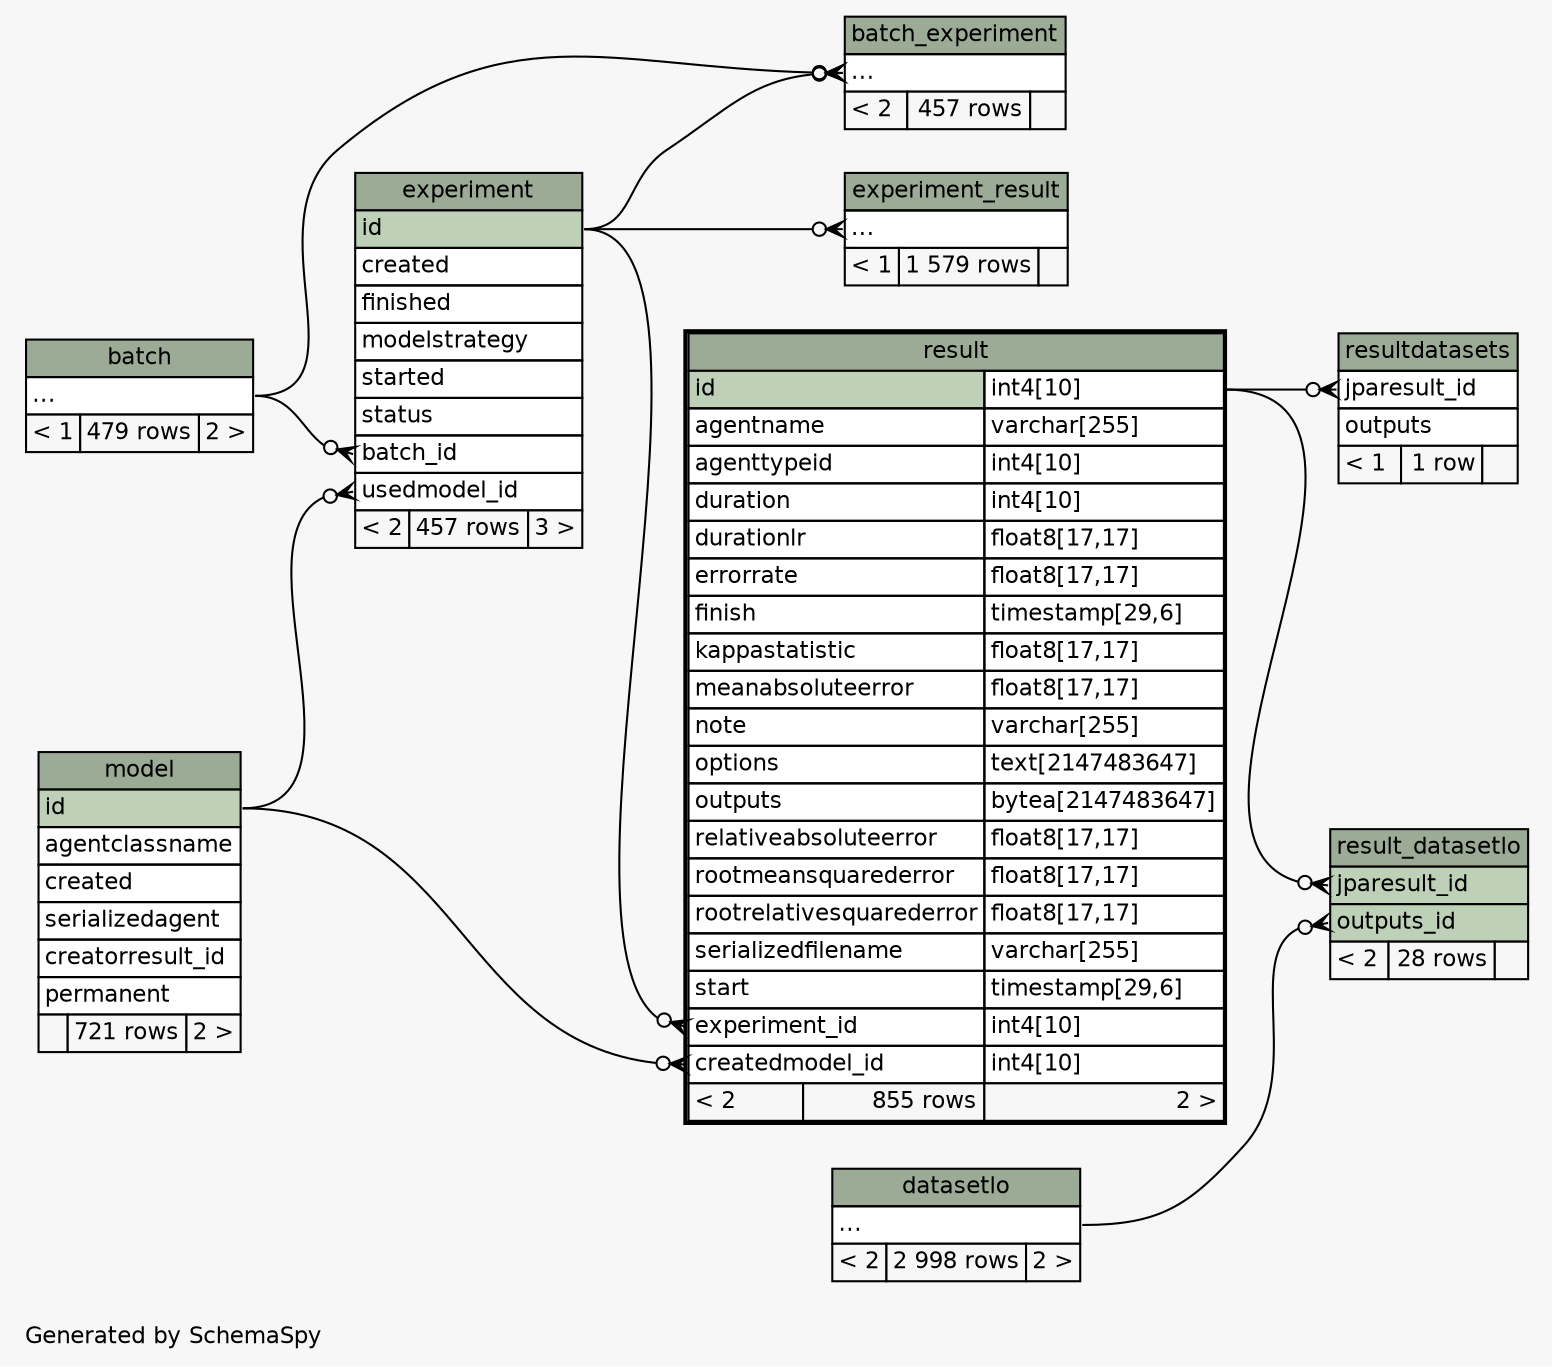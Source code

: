 // dot 2.38.0 on Mac OS X 10.9.4
// SchemaSpy rev 590
digraph "twoDegreesRelationshipsDiagram" {
  graph [
    rankdir="RL"
    bgcolor="#f7f7f7"
    label="\nGenerated by SchemaSpy"
    labeljust="l"
    nodesep="0.18"
    ranksep="0.46"
    fontname="Helvetica"
    fontsize="11"
  ];
  node [
    fontname="Helvetica"
    fontsize="11"
    shape="plaintext"
  ];
  edge [
    arrowsize="0.8"
  ];
  "batch_experiment":"elipses":w -> "experiment":"id":e [arrowhead=none dir=back arrowtail=crowodot];
  "batch_experiment":"elipses":w -> "batch":"elipses":e [arrowhead=none dir=back arrowtail=crowodot];
  "experiment":"batch_id":w -> "batch":"elipses":e [arrowhead=none dir=back arrowtail=crowodot];
  "experiment":"usedmodel_id":w -> "model":"id":e [arrowhead=none dir=back arrowtail=crowodot];
  "experiment_result":"elipses":w -> "experiment":"id":e [arrowhead=none dir=back arrowtail=crowodot];
  "result":"createdmodel_id":w -> "model":"id":e [arrowhead=none dir=back arrowtail=crowodot];
  "result":"experiment_id":w -> "experiment":"id":e [arrowhead=none dir=back arrowtail=crowodot];
  "result_datasetlo":"jparesult_id":w -> "result":"id.type":e [arrowhead=none dir=back arrowtail=crowodot];
  "result_datasetlo":"outputs_id":w -> "datasetlo":"elipses":e [arrowhead=none dir=back arrowtail=crowodot];
  "resultdatasets":"jparesult_id":w -> "result":"id.type":e [arrowhead=none dir=back arrowtail=crowodot];
  "batch" [
    label=<
    <TABLE BORDER="0" CELLBORDER="1" CELLSPACING="0" BGCOLOR="#ffffff">
      <TR><TD COLSPAN="3" BGCOLOR="#9bab96" ALIGN="CENTER">batch</TD></TR>
      <TR><TD PORT="elipses" COLSPAN="3" ALIGN="LEFT">...</TD></TR>
      <TR><TD ALIGN="LEFT" BGCOLOR="#f7f7f7">&lt; 1</TD><TD ALIGN="RIGHT" BGCOLOR="#f7f7f7">479 rows</TD><TD ALIGN="RIGHT" BGCOLOR="#f7f7f7">2 &gt;</TD></TR>
    </TABLE>>
    URL="batch.html"
    tooltip="batch"
  ];
  "batch_experiment" [
    label=<
    <TABLE BORDER="0" CELLBORDER="1" CELLSPACING="0" BGCOLOR="#ffffff">
      <TR><TD COLSPAN="3" BGCOLOR="#9bab96" ALIGN="CENTER">batch_experiment</TD></TR>
      <TR><TD PORT="elipses" COLSPAN="3" ALIGN="LEFT">...</TD></TR>
      <TR><TD ALIGN="LEFT" BGCOLOR="#f7f7f7">&lt; 2</TD><TD ALIGN="RIGHT" BGCOLOR="#f7f7f7">457 rows</TD><TD ALIGN="RIGHT" BGCOLOR="#f7f7f7">  </TD></TR>
    </TABLE>>
    URL="batch_experiment.html"
    tooltip="batch_experiment"
  ];
  "datasetlo" [
    label=<
    <TABLE BORDER="0" CELLBORDER="1" CELLSPACING="0" BGCOLOR="#ffffff">
      <TR><TD COLSPAN="3" BGCOLOR="#9bab96" ALIGN="CENTER">datasetlo</TD></TR>
      <TR><TD PORT="elipses" COLSPAN="3" ALIGN="LEFT">...</TD></TR>
      <TR><TD ALIGN="LEFT" BGCOLOR="#f7f7f7">&lt; 2</TD><TD ALIGN="RIGHT" BGCOLOR="#f7f7f7">2 998 rows</TD><TD ALIGN="RIGHT" BGCOLOR="#f7f7f7">2 &gt;</TD></TR>
    </TABLE>>
    URL="datasetlo.html"
    tooltip="datasetlo"
  ];
  "experiment" [
    label=<
    <TABLE BORDER="0" CELLBORDER="1" CELLSPACING="0" BGCOLOR="#ffffff">
      <TR><TD COLSPAN="3" BGCOLOR="#9bab96" ALIGN="CENTER">experiment</TD></TR>
      <TR><TD PORT="id" COLSPAN="3" BGCOLOR="#bed1b8" ALIGN="LEFT">id</TD></TR>
      <TR><TD PORT="created" COLSPAN="3" ALIGN="LEFT">created</TD></TR>
      <TR><TD PORT="finished" COLSPAN="3" ALIGN="LEFT">finished</TD></TR>
      <TR><TD PORT="modelstrategy" COLSPAN="3" ALIGN="LEFT">modelstrategy</TD></TR>
      <TR><TD PORT="started" COLSPAN="3" ALIGN="LEFT">started</TD></TR>
      <TR><TD PORT="status" COLSPAN="3" ALIGN="LEFT">status</TD></TR>
      <TR><TD PORT="batch_id" COLSPAN="3" ALIGN="LEFT">batch_id</TD></TR>
      <TR><TD PORT="usedmodel_id" COLSPAN="3" ALIGN="LEFT">usedmodel_id</TD></TR>
      <TR><TD ALIGN="LEFT" BGCOLOR="#f7f7f7">&lt; 2</TD><TD ALIGN="RIGHT" BGCOLOR="#f7f7f7">457 rows</TD><TD ALIGN="RIGHT" BGCOLOR="#f7f7f7">3 &gt;</TD></TR>
    </TABLE>>
    URL="experiment.html"
    tooltip="experiment"
  ];
  "experiment_result" [
    label=<
    <TABLE BORDER="0" CELLBORDER="1" CELLSPACING="0" BGCOLOR="#ffffff">
      <TR><TD COLSPAN="3" BGCOLOR="#9bab96" ALIGN="CENTER">experiment_result</TD></TR>
      <TR><TD PORT="elipses" COLSPAN="3" ALIGN="LEFT">...</TD></TR>
      <TR><TD ALIGN="LEFT" BGCOLOR="#f7f7f7">&lt; 1</TD><TD ALIGN="RIGHT" BGCOLOR="#f7f7f7">1 579 rows</TD><TD ALIGN="RIGHT" BGCOLOR="#f7f7f7">  </TD></TR>
    </TABLE>>
    URL="experiment_result.html"
    tooltip="experiment_result"
  ];
  "model" [
    label=<
    <TABLE BORDER="0" CELLBORDER="1" CELLSPACING="0" BGCOLOR="#ffffff">
      <TR><TD COLSPAN="3" BGCOLOR="#9bab96" ALIGN="CENTER">model</TD></TR>
      <TR><TD PORT="id" COLSPAN="3" BGCOLOR="#bed1b8" ALIGN="LEFT">id</TD></TR>
      <TR><TD PORT="agentclassname" COLSPAN="3" ALIGN="LEFT">agentclassname</TD></TR>
      <TR><TD PORT="created" COLSPAN="3" ALIGN="LEFT">created</TD></TR>
      <TR><TD PORT="serializedagent" COLSPAN="3" ALIGN="LEFT">serializedagent</TD></TR>
      <TR><TD PORT="creatorresult_id" COLSPAN="3" ALIGN="LEFT">creatorresult_id</TD></TR>
      <TR><TD PORT="permanent" COLSPAN="3" ALIGN="LEFT">permanent</TD></TR>
      <TR><TD ALIGN="LEFT" BGCOLOR="#f7f7f7">  </TD><TD ALIGN="RIGHT" BGCOLOR="#f7f7f7">721 rows</TD><TD ALIGN="RIGHT" BGCOLOR="#f7f7f7">2 &gt;</TD></TR>
    </TABLE>>
    URL="model.html"
    tooltip="model"
  ];
  "result" [
    label=<
    <TABLE BORDER="2" CELLBORDER="1" CELLSPACING="0" BGCOLOR="#ffffff">
      <TR><TD COLSPAN="3" BGCOLOR="#9bab96" ALIGN="CENTER">result</TD></TR>
      <TR><TD PORT="id" COLSPAN="2" BGCOLOR="#bed1b8" ALIGN="LEFT">id</TD><TD PORT="id.type" ALIGN="LEFT">int4[10]</TD></TR>
      <TR><TD PORT="agentname" COLSPAN="2" ALIGN="LEFT">agentname</TD><TD PORT="agentname.type" ALIGN="LEFT">varchar[255]</TD></TR>
      <TR><TD PORT="agenttypeid" COLSPAN="2" ALIGN="LEFT">agenttypeid</TD><TD PORT="agenttypeid.type" ALIGN="LEFT">int4[10]</TD></TR>
      <TR><TD PORT="duration" COLSPAN="2" ALIGN="LEFT">duration</TD><TD PORT="duration.type" ALIGN="LEFT">int4[10]</TD></TR>
      <TR><TD PORT="durationlr" COLSPAN="2" ALIGN="LEFT">durationlr</TD><TD PORT="durationlr.type" ALIGN="LEFT">float8[17,17]</TD></TR>
      <TR><TD PORT="errorrate" COLSPAN="2" ALIGN="LEFT">errorrate</TD><TD PORT="errorrate.type" ALIGN="LEFT">float8[17,17]</TD></TR>
      <TR><TD PORT="finish" COLSPAN="2" ALIGN="LEFT">finish</TD><TD PORT="finish.type" ALIGN="LEFT">timestamp[29,6]</TD></TR>
      <TR><TD PORT="kappastatistic" COLSPAN="2" ALIGN="LEFT">kappastatistic</TD><TD PORT="kappastatistic.type" ALIGN="LEFT">float8[17,17]</TD></TR>
      <TR><TD PORT="meanabsoluteerror" COLSPAN="2" ALIGN="LEFT">meanabsoluteerror</TD><TD PORT="meanabsoluteerror.type" ALIGN="LEFT">float8[17,17]</TD></TR>
      <TR><TD PORT="note" COLSPAN="2" ALIGN="LEFT">note</TD><TD PORT="note.type" ALIGN="LEFT">varchar[255]</TD></TR>
      <TR><TD PORT="options" COLSPAN="2" ALIGN="LEFT">options</TD><TD PORT="options.type" ALIGN="LEFT">text[2147483647]</TD></TR>
      <TR><TD PORT="outputs" COLSPAN="2" ALIGN="LEFT">outputs</TD><TD PORT="outputs.type" ALIGN="LEFT">bytea[2147483647]</TD></TR>
      <TR><TD PORT="relativeabsoluteerror" COLSPAN="2" ALIGN="LEFT">relativeabsoluteerror</TD><TD PORT="relativeabsoluteerror.type" ALIGN="LEFT">float8[17,17]</TD></TR>
      <TR><TD PORT="rootmeansquarederror" COLSPAN="2" ALIGN="LEFT">rootmeansquarederror</TD><TD PORT="rootmeansquarederror.type" ALIGN="LEFT">float8[17,17]</TD></TR>
      <TR><TD PORT="rootrelativesquarederror" COLSPAN="2" ALIGN="LEFT">rootrelativesquarederror</TD><TD PORT="rootrelativesquarederror.type" ALIGN="LEFT">float8[17,17]</TD></TR>
      <TR><TD PORT="serializedfilename" COLSPAN="2" ALIGN="LEFT">serializedfilename</TD><TD PORT="serializedfilename.type" ALIGN="LEFT">varchar[255]</TD></TR>
      <TR><TD PORT="start" COLSPAN="2" ALIGN="LEFT">start</TD><TD PORT="start.type" ALIGN="LEFT">timestamp[29,6]</TD></TR>
      <TR><TD PORT="experiment_id" COLSPAN="2" ALIGN="LEFT">experiment_id</TD><TD PORT="experiment_id.type" ALIGN="LEFT">int4[10]</TD></TR>
      <TR><TD PORT="createdmodel_id" COLSPAN="2" ALIGN="LEFT">createdmodel_id</TD><TD PORT="createdmodel_id.type" ALIGN="LEFT">int4[10]</TD></TR>
      <TR><TD ALIGN="LEFT" BGCOLOR="#f7f7f7">&lt; 2</TD><TD ALIGN="RIGHT" BGCOLOR="#f7f7f7">855 rows</TD><TD ALIGN="RIGHT" BGCOLOR="#f7f7f7">2 &gt;</TD></TR>
    </TABLE>>
    URL="result.html"
    tooltip="result"
  ];
  "result_datasetlo" [
    label=<
    <TABLE BORDER="0" CELLBORDER="1" CELLSPACING="0" BGCOLOR="#ffffff">
      <TR><TD COLSPAN="3" BGCOLOR="#9bab96" ALIGN="CENTER">result_datasetlo</TD></TR>
      <TR><TD PORT="jparesult_id" COLSPAN="3" BGCOLOR="#bed1b8" ALIGN="LEFT">jparesult_id</TD></TR>
      <TR><TD PORT="outputs_id" COLSPAN="3" BGCOLOR="#bed1b8" ALIGN="LEFT">outputs_id</TD></TR>
      <TR><TD ALIGN="LEFT" BGCOLOR="#f7f7f7">&lt; 2</TD><TD ALIGN="RIGHT" BGCOLOR="#f7f7f7">28 rows</TD><TD ALIGN="RIGHT" BGCOLOR="#f7f7f7">  </TD></TR>
    </TABLE>>
    URL="result_datasetlo.html"
    tooltip="result_datasetlo"
  ];
  "resultdatasets" [
    label=<
    <TABLE BORDER="0" CELLBORDER="1" CELLSPACING="0" BGCOLOR="#ffffff">
      <TR><TD COLSPAN="3" BGCOLOR="#9bab96" ALIGN="CENTER">resultdatasets</TD></TR>
      <TR><TD PORT="jparesult_id" COLSPAN="3" ALIGN="LEFT">jparesult_id</TD></TR>
      <TR><TD PORT="outputs" COLSPAN="3" ALIGN="LEFT">outputs</TD></TR>
      <TR><TD ALIGN="LEFT" BGCOLOR="#f7f7f7">&lt; 1</TD><TD ALIGN="RIGHT" BGCOLOR="#f7f7f7">1 row</TD><TD ALIGN="RIGHT" BGCOLOR="#f7f7f7">  </TD></TR>
    </TABLE>>
    URL="resultdatasets.html"
    tooltip="resultdatasets"
  ];
}
